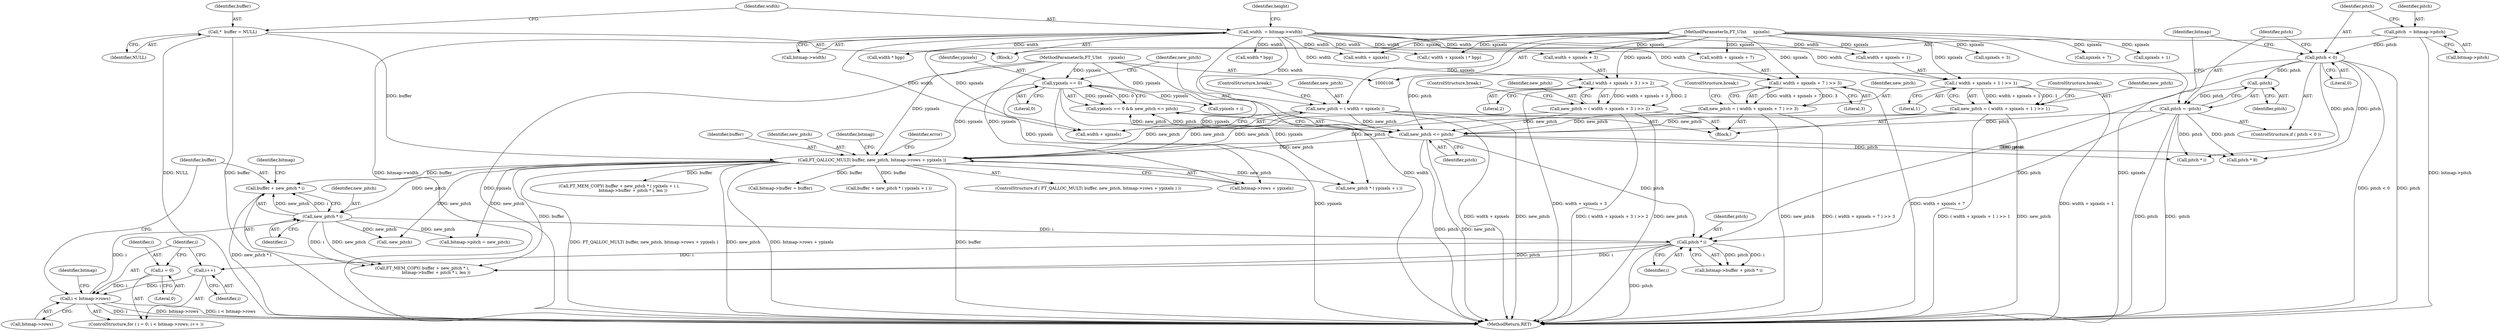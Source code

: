 digraph "0_savannah_b3500af717010137046ec4076d1e1c0641e33727_2@pointer" {
"1000398" [label="(Call,buffer + new_pitch * i)"];
"1000320" [label="(Call,FT_QALLOC_MULT( buffer, new_pitch, bitmap->rows + ypixels ))"];
"1000120" [label="(Call,*  buffer = NULL)"];
"1000199" [label="(Call,new_pitch = ( width + xpixels ))"];
"1000123" [label="(Call,width  = bitmap->width)"];
"1000109" [label="(MethodParameterIn,FT_UInt     xpixels)"];
"1000183" [label="(Call,new_pitch = ( width + xpixels + 1 ) >> 1)"];
"1000185" [label="(Call,( width + xpixels + 1 ) >> 1)"];
"1000155" [label="(Call,new_pitch = ( width + xpixels + 7 ) >> 3)"];
"1000157" [label="(Call,( width + xpixels + 7 ) >> 3)"];
"1000214" [label="(Call,new_pitch <= pitch)"];
"1000169" [label="(Call,new_pitch = ( width + xpixels + 3 ) >> 2)"];
"1000171" [label="(Call,( width + xpixels + 3 ) >> 2)"];
"1000139" [label="(Call,pitch < 0)"];
"1000133" [label="(Call,pitch  = bitmap->pitch)"];
"1000142" [label="(Call,pitch = -pitch)"];
"1000144" [label="(Call,-pitch)"];
"1000211" [label="(Call,ypixels == 0)"];
"1000110" [label="(MethodParameterIn,FT_UInt     ypixels)"];
"1000400" [label="(Call,new_pitch * i)"];
"1000390" [label="(Call,i < bitmap->rows)"];
"1000395" [label="(Call,i++)"];
"1000407" [label="(Call,pitch * i)"];
"1000387" [label="(Call,i = 0)"];
"1000177" [label="(Literal,2)"];
"1000321" [label="(Identifier,buffer)"];
"1000170" [label="(Identifier,new_pitch)"];
"1000200" [label="(Identifier,new_pitch)"];
"1000322" [label="(Identifier,new_pitch)"];
"1000163" [label="(Literal,3)"];
"1000133" [label="(Call,pitch  = bitmap->pitch)"];
"1000210" [label="(Call,ypixels == 0 && new_pitch <= pitch)"];
"1000171" [label="(Call,( width + xpixels + 3 ) >> 2)"];
"1000178" [label="(ControlStructure,break;)"];
"1000413" [label="(Identifier,bitmap)"];
"1000199" [label="(Call,new_pitch = ( width + xpixels ))"];
"1000129" [label="(Identifier,height)"];
"1000212" [label="(Identifier,ypixels)"];
"1000188" [label="(Call,xpixels + 1)"];
"1000123" [label="(Call,width  = bitmap->width)"];
"1000370" [label="(Call,pitch * i)"];
"1000157" [label="(Call,( width + xpixels + 7 ) >> 3)"];
"1000228" [label="(Call,width + xpixels)"];
"1000134" [label="(Identifier,pitch)"];
"1000333" [label="(Identifier,bitmap)"];
"1000120" [label="(Call,*  buffer = NULL)"];
"1000124" [label="(Identifier,width)"];
"1000319" [label="(ControlStructure,if ( FT_QALLOC_MULT( buffer, new_pitch, bitmap->rows + ypixels ) ))"];
"1000381" [label="(Call,width * bpp)"];
"1000323" [label="(Call,bitmap->rows + ypixels)"];
"1000403" [label="(Call,bitmap->buffer + pitch * i)"];
"1000227" [label="(Call,( width + xpixels ) * bpp)"];
"1000329" [label="(Identifier,error)"];
"1000144" [label="(Call,-pitch)"];
"1000125" [label="(Call,bitmap->width)"];
"1000398" [label="(Call,buffer + new_pitch * i)"];
"1000407" [label="(Call,pitch * i)"];
"1000358" [label="(Call,FT_MEM_COPY( buffer + new_pitch * ( ypixels + i ),\n                     bitmap->buffer + pitch * i, len ))"];
"1000138" [label="(ControlStructure,if ( pitch < 0 ))"];
"1000143" [label="(Identifier,pitch)"];
"1000216" [label="(Identifier,pitch)"];
"1000430" [label="(Call,bitmap->pitch = new_pitch)"];
"1000184" [label="(Identifier,new_pitch)"];
"1000141" [label="(Literal,0)"];
"1000172" [label="(Call,width + xpixels + 3)"];
"1000191" [label="(Literal,1)"];
"1000140" [label="(Identifier,pitch)"];
"1000392" [label="(Call,bitmap->rows)"];
"1000389" [label="(Literal,0)"];
"1000397" [label="(Call,FT_MEM_COPY( buffer + new_pitch * i,\n                     bitmap->buffer + pitch * i, len ))"];
"1000122" [label="(Identifier,NULL)"];
"1000139" [label="(Call,pitch < 0)"];
"1000183" [label="(Call,new_pitch = ( width + xpixels + 1 ) >> 1)"];
"1000395" [label="(Call,i++)"];
"1000174" [label="(Call,xpixels + 3)"];
"1000148" [label="(Identifier,bitmap)"];
"1000192" [label="(ControlStructure,break;)"];
"1000363" [label="(Call,ypixels + i)"];
"1000213" [label="(Literal,0)"];
"1000158" [label="(Call,width + xpixels + 7)"];
"1000186" [label="(Call,width + xpixels + 1)"];
"1000109" [label="(MethodParameterIn,FT_UInt     xpixels)"];
"1000110" [label="(MethodParameterIn,FT_UInt     ypixels)"];
"1000400" [label="(Call,new_pitch * i)"];
"1000215" [label="(Identifier,new_pitch)"];
"1000391" [label="(Identifier,i)"];
"1000121" [label="(Identifier,buffer)"];
"1000185" [label="(Call,( width + xpixels + 1 ) >> 1)"];
"1000155" [label="(Call,new_pitch = ( width + xpixels + 7 ) >> 3)"];
"1000204" [label="(ControlStructure,break;)"];
"1000135" [label="(Call,bitmap->pitch)"];
"1000201" [label="(Call,width + xpixels)"];
"1000399" [label="(Identifier,buffer)"];
"1000390" [label="(Call,i < bitmap->rows)"];
"1000428" [label="(Call,-new_pitch)"];
"1000164" [label="(ControlStructure,break;)"];
"1000401" [label="(Identifier,new_pitch)"];
"1000169" [label="(Call,new_pitch = ( width + xpixels + 3 ) >> 2)"];
"1000415" [label="(Call,bitmap->buffer = buffer)"];
"1000388" [label="(Identifier,i)"];
"1000437" [label="(MethodReturn,RET)"];
"1000214" [label="(Call,new_pitch <= pitch)"];
"1000111" [label="(Block,)"];
"1000160" [label="(Call,xpixels + 7)"];
"1000387" [label="(Call,i = 0)"];
"1000386" [label="(ControlStructure,for ( i = 0; i < bitmap->rows; i++ ))"];
"1000361" [label="(Call,new_pitch * ( ypixels + i ))"];
"1000408" [label="(Identifier,pitch)"];
"1000221" [label="(Call,pitch * 8)"];
"1000342" [label="(Call,width * bpp)"];
"1000150" [label="(Block,)"];
"1000396" [label="(Identifier,i)"];
"1000402" [label="(Identifier,i)"];
"1000142" [label="(Call,pitch = -pitch)"];
"1000359" [label="(Call,buffer + new_pitch * ( ypixels + i ))"];
"1000156" [label="(Identifier,new_pitch)"];
"1000409" [label="(Identifier,i)"];
"1000405" [label="(Identifier,bitmap)"];
"1000320" [label="(Call,FT_QALLOC_MULT( buffer, new_pitch, bitmap->rows + ypixels ))"];
"1000211" [label="(Call,ypixels == 0)"];
"1000145" [label="(Identifier,pitch)"];
"1000398" -> "1000397"  [label="AST: "];
"1000398" -> "1000400"  [label="CFG: "];
"1000399" -> "1000398"  [label="AST: "];
"1000400" -> "1000398"  [label="AST: "];
"1000405" -> "1000398"  [label="CFG: "];
"1000398" -> "1000437"  [label="DDG: new_pitch * i"];
"1000320" -> "1000398"  [label="DDG: buffer"];
"1000400" -> "1000398"  [label="DDG: new_pitch"];
"1000400" -> "1000398"  [label="DDG: i"];
"1000320" -> "1000319"  [label="AST: "];
"1000320" -> "1000323"  [label="CFG: "];
"1000321" -> "1000320"  [label="AST: "];
"1000322" -> "1000320"  [label="AST: "];
"1000323" -> "1000320"  [label="AST: "];
"1000329" -> "1000320"  [label="CFG: "];
"1000333" -> "1000320"  [label="CFG: "];
"1000320" -> "1000437"  [label="DDG: new_pitch"];
"1000320" -> "1000437"  [label="DDG: bitmap->rows + ypixels"];
"1000320" -> "1000437"  [label="DDG: buffer"];
"1000320" -> "1000437"  [label="DDG: FT_QALLOC_MULT( buffer, new_pitch, bitmap->rows + ypixels )"];
"1000120" -> "1000320"  [label="DDG: buffer"];
"1000199" -> "1000320"  [label="DDG: new_pitch"];
"1000183" -> "1000320"  [label="DDG: new_pitch"];
"1000155" -> "1000320"  [label="DDG: new_pitch"];
"1000214" -> "1000320"  [label="DDG: new_pitch"];
"1000169" -> "1000320"  [label="DDG: new_pitch"];
"1000211" -> "1000320"  [label="DDG: ypixels"];
"1000110" -> "1000320"  [label="DDG: ypixels"];
"1000320" -> "1000358"  [label="DDG: buffer"];
"1000320" -> "1000359"  [label="DDG: buffer"];
"1000320" -> "1000361"  [label="DDG: new_pitch"];
"1000320" -> "1000397"  [label="DDG: buffer"];
"1000320" -> "1000400"  [label="DDG: new_pitch"];
"1000320" -> "1000415"  [label="DDG: buffer"];
"1000320" -> "1000428"  [label="DDG: new_pitch"];
"1000320" -> "1000430"  [label="DDG: new_pitch"];
"1000120" -> "1000111"  [label="AST: "];
"1000120" -> "1000122"  [label="CFG: "];
"1000121" -> "1000120"  [label="AST: "];
"1000122" -> "1000120"  [label="AST: "];
"1000124" -> "1000120"  [label="CFG: "];
"1000120" -> "1000437"  [label="DDG: buffer"];
"1000120" -> "1000437"  [label="DDG: NULL"];
"1000199" -> "1000150"  [label="AST: "];
"1000199" -> "1000201"  [label="CFG: "];
"1000200" -> "1000199"  [label="AST: "];
"1000201" -> "1000199"  [label="AST: "];
"1000204" -> "1000199"  [label="CFG: "];
"1000199" -> "1000437"  [label="DDG: width + xpixels"];
"1000199" -> "1000437"  [label="DDG: new_pitch"];
"1000123" -> "1000199"  [label="DDG: width"];
"1000109" -> "1000199"  [label="DDG: xpixels"];
"1000199" -> "1000214"  [label="DDG: new_pitch"];
"1000123" -> "1000111"  [label="AST: "];
"1000123" -> "1000125"  [label="CFG: "];
"1000124" -> "1000123"  [label="AST: "];
"1000125" -> "1000123"  [label="AST: "];
"1000129" -> "1000123"  [label="CFG: "];
"1000123" -> "1000437"  [label="DDG: bitmap->width"];
"1000123" -> "1000437"  [label="DDG: width"];
"1000123" -> "1000157"  [label="DDG: width"];
"1000123" -> "1000158"  [label="DDG: width"];
"1000123" -> "1000171"  [label="DDG: width"];
"1000123" -> "1000172"  [label="DDG: width"];
"1000123" -> "1000185"  [label="DDG: width"];
"1000123" -> "1000186"  [label="DDG: width"];
"1000123" -> "1000201"  [label="DDG: width"];
"1000123" -> "1000227"  [label="DDG: width"];
"1000123" -> "1000228"  [label="DDG: width"];
"1000123" -> "1000342"  [label="DDG: width"];
"1000123" -> "1000381"  [label="DDG: width"];
"1000109" -> "1000106"  [label="AST: "];
"1000109" -> "1000437"  [label="DDG: xpixels"];
"1000109" -> "1000157"  [label="DDG: xpixels"];
"1000109" -> "1000158"  [label="DDG: xpixels"];
"1000109" -> "1000160"  [label="DDG: xpixels"];
"1000109" -> "1000171"  [label="DDG: xpixels"];
"1000109" -> "1000172"  [label="DDG: xpixels"];
"1000109" -> "1000174"  [label="DDG: xpixels"];
"1000109" -> "1000185"  [label="DDG: xpixels"];
"1000109" -> "1000186"  [label="DDG: xpixels"];
"1000109" -> "1000188"  [label="DDG: xpixels"];
"1000109" -> "1000201"  [label="DDG: xpixels"];
"1000109" -> "1000227"  [label="DDG: xpixels"];
"1000109" -> "1000228"  [label="DDG: xpixels"];
"1000183" -> "1000150"  [label="AST: "];
"1000183" -> "1000185"  [label="CFG: "];
"1000184" -> "1000183"  [label="AST: "];
"1000185" -> "1000183"  [label="AST: "];
"1000192" -> "1000183"  [label="CFG: "];
"1000183" -> "1000437"  [label="DDG: ( width + xpixels + 1 ) >> 1"];
"1000183" -> "1000437"  [label="DDG: new_pitch"];
"1000185" -> "1000183"  [label="DDG: width + xpixels + 1"];
"1000185" -> "1000183"  [label="DDG: 1"];
"1000183" -> "1000214"  [label="DDG: new_pitch"];
"1000185" -> "1000191"  [label="CFG: "];
"1000186" -> "1000185"  [label="AST: "];
"1000191" -> "1000185"  [label="AST: "];
"1000185" -> "1000437"  [label="DDG: width + xpixels + 1"];
"1000155" -> "1000150"  [label="AST: "];
"1000155" -> "1000157"  [label="CFG: "];
"1000156" -> "1000155"  [label="AST: "];
"1000157" -> "1000155"  [label="AST: "];
"1000164" -> "1000155"  [label="CFG: "];
"1000155" -> "1000437"  [label="DDG: ( width + xpixels + 7 ) >> 3"];
"1000155" -> "1000437"  [label="DDG: new_pitch"];
"1000157" -> "1000155"  [label="DDG: width + xpixels + 7"];
"1000157" -> "1000155"  [label="DDG: 3"];
"1000155" -> "1000214"  [label="DDG: new_pitch"];
"1000157" -> "1000163"  [label="CFG: "];
"1000158" -> "1000157"  [label="AST: "];
"1000163" -> "1000157"  [label="AST: "];
"1000157" -> "1000437"  [label="DDG: width + xpixels + 7"];
"1000214" -> "1000210"  [label="AST: "];
"1000214" -> "1000216"  [label="CFG: "];
"1000215" -> "1000214"  [label="AST: "];
"1000216" -> "1000214"  [label="AST: "];
"1000210" -> "1000214"  [label="CFG: "];
"1000214" -> "1000437"  [label="DDG: pitch"];
"1000214" -> "1000437"  [label="DDG: new_pitch"];
"1000214" -> "1000210"  [label="DDG: new_pitch"];
"1000214" -> "1000210"  [label="DDG: pitch"];
"1000169" -> "1000214"  [label="DDG: new_pitch"];
"1000139" -> "1000214"  [label="DDG: pitch"];
"1000142" -> "1000214"  [label="DDG: pitch"];
"1000214" -> "1000221"  [label="DDG: pitch"];
"1000214" -> "1000370"  [label="DDG: pitch"];
"1000214" -> "1000407"  [label="DDG: pitch"];
"1000169" -> "1000150"  [label="AST: "];
"1000169" -> "1000171"  [label="CFG: "];
"1000170" -> "1000169"  [label="AST: "];
"1000171" -> "1000169"  [label="AST: "];
"1000178" -> "1000169"  [label="CFG: "];
"1000169" -> "1000437"  [label="DDG: ( width + xpixels + 3 ) >> 2"];
"1000169" -> "1000437"  [label="DDG: new_pitch"];
"1000171" -> "1000169"  [label="DDG: width + xpixels + 3"];
"1000171" -> "1000169"  [label="DDG: 2"];
"1000171" -> "1000177"  [label="CFG: "];
"1000172" -> "1000171"  [label="AST: "];
"1000177" -> "1000171"  [label="AST: "];
"1000171" -> "1000437"  [label="DDG: width + xpixels + 3"];
"1000139" -> "1000138"  [label="AST: "];
"1000139" -> "1000141"  [label="CFG: "];
"1000140" -> "1000139"  [label="AST: "];
"1000141" -> "1000139"  [label="AST: "];
"1000143" -> "1000139"  [label="CFG: "];
"1000148" -> "1000139"  [label="CFG: "];
"1000139" -> "1000437"  [label="DDG: pitch < 0"];
"1000139" -> "1000437"  [label="DDG: pitch"];
"1000133" -> "1000139"  [label="DDG: pitch"];
"1000139" -> "1000144"  [label="DDG: pitch"];
"1000139" -> "1000221"  [label="DDG: pitch"];
"1000139" -> "1000370"  [label="DDG: pitch"];
"1000139" -> "1000407"  [label="DDG: pitch"];
"1000133" -> "1000111"  [label="AST: "];
"1000133" -> "1000135"  [label="CFG: "];
"1000134" -> "1000133"  [label="AST: "];
"1000135" -> "1000133"  [label="AST: "];
"1000140" -> "1000133"  [label="CFG: "];
"1000133" -> "1000437"  [label="DDG: bitmap->pitch"];
"1000142" -> "1000138"  [label="AST: "];
"1000142" -> "1000144"  [label="CFG: "];
"1000143" -> "1000142"  [label="AST: "];
"1000144" -> "1000142"  [label="AST: "];
"1000148" -> "1000142"  [label="CFG: "];
"1000142" -> "1000437"  [label="DDG: -pitch"];
"1000142" -> "1000437"  [label="DDG: pitch"];
"1000144" -> "1000142"  [label="DDG: pitch"];
"1000142" -> "1000221"  [label="DDG: pitch"];
"1000142" -> "1000370"  [label="DDG: pitch"];
"1000142" -> "1000407"  [label="DDG: pitch"];
"1000144" -> "1000145"  [label="CFG: "];
"1000145" -> "1000144"  [label="AST: "];
"1000211" -> "1000210"  [label="AST: "];
"1000211" -> "1000213"  [label="CFG: "];
"1000212" -> "1000211"  [label="AST: "];
"1000213" -> "1000211"  [label="AST: "];
"1000215" -> "1000211"  [label="CFG: "];
"1000210" -> "1000211"  [label="CFG: "];
"1000211" -> "1000437"  [label="DDG: ypixels"];
"1000211" -> "1000210"  [label="DDG: ypixels"];
"1000211" -> "1000210"  [label="DDG: 0"];
"1000110" -> "1000211"  [label="DDG: ypixels"];
"1000211" -> "1000323"  [label="DDG: ypixels"];
"1000211" -> "1000361"  [label="DDG: ypixels"];
"1000211" -> "1000363"  [label="DDG: ypixels"];
"1000110" -> "1000106"  [label="AST: "];
"1000110" -> "1000437"  [label="DDG: ypixels"];
"1000110" -> "1000323"  [label="DDG: ypixels"];
"1000110" -> "1000361"  [label="DDG: ypixels"];
"1000110" -> "1000363"  [label="DDG: ypixels"];
"1000400" -> "1000402"  [label="CFG: "];
"1000401" -> "1000400"  [label="AST: "];
"1000402" -> "1000400"  [label="AST: "];
"1000400" -> "1000397"  [label="DDG: new_pitch"];
"1000400" -> "1000397"  [label="DDG: i"];
"1000390" -> "1000400"  [label="DDG: i"];
"1000400" -> "1000407"  [label="DDG: i"];
"1000400" -> "1000428"  [label="DDG: new_pitch"];
"1000400" -> "1000430"  [label="DDG: new_pitch"];
"1000390" -> "1000386"  [label="AST: "];
"1000390" -> "1000392"  [label="CFG: "];
"1000391" -> "1000390"  [label="AST: "];
"1000392" -> "1000390"  [label="AST: "];
"1000399" -> "1000390"  [label="CFG: "];
"1000413" -> "1000390"  [label="CFG: "];
"1000390" -> "1000437"  [label="DDG: bitmap->rows"];
"1000390" -> "1000437"  [label="DDG: i < bitmap->rows"];
"1000390" -> "1000437"  [label="DDG: i"];
"1000395" -> "1000390"  [label="DDG: i"];
"1000387" -> "1000390"  [label="DDG: i"];
"1000395" -> "1000386"  [label="AST: "];
"1000395" -> "1000396"  [label="CFG: "];
"1000396" -> "1000395"  [label="AST: "];
"1000391" -> "1000395"  [label="CFG: "];
"1000407" -> "1000395"  [label="DDG: i"];
"1000407" -> "1000403"  [label="AST: "];
"1000407" -> "1000409"  [label="CFG: "];
"1000408" -> "1000407"  [label="AST: "];
"1000409" -> "1000407"  [label="AST: "];
"1000403" -> "1000407"  [label="CFG: "];
"1000407" -> "1000437"  [label="DDG: pitch"];
"1000407" -> "1000397"  [label="DDG: pitch"];
"1000407" -> "1000397"  [label="DDG: i"];
"1000407" -> "1000403"  [label="DDG: pitch"];
"1000407" -> "1000403"  [label="DDG: i"];
"1000387" -> "1000386"  [label="AST: "];
"1000387" -> "1000389"  [label="CFG: "];
"1000388" -> "1000387"  [label="AST: "];
"1000389" -> "1000387"  [label="AST: "];
"1000391" -> "1000387"  [label="CFG: "];
}
